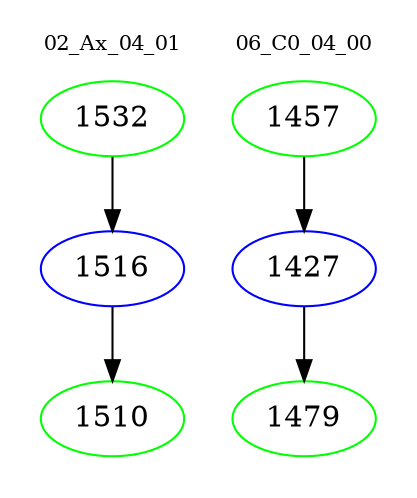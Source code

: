 digraph{
subgraph cluster_0 {
color = white
label = "02_Ax_04_01";
fontsize=10;
T0_1532 [label="1532", color="green"]
T0_1532 -> T0_1516 [color="black"]
T0_1516 [label="1516", color="blue"]
T0_1516 -> T0_1510 [color="black"]
T0_1510 [label="1510", color="green"]
}
subgraph cluster_1 {
color = white
label = "06_C0_04_00";
fontsize=10;
T1_1457 [label="1457", color="green"]
T1_1457 -> T1_1427 [color="black"]
T1_1427 [label="1427", color="blue"]
T1_1427 -> T1_1479 [color="black"]
T1_1479 [label="1479", color="green"]
}
}
